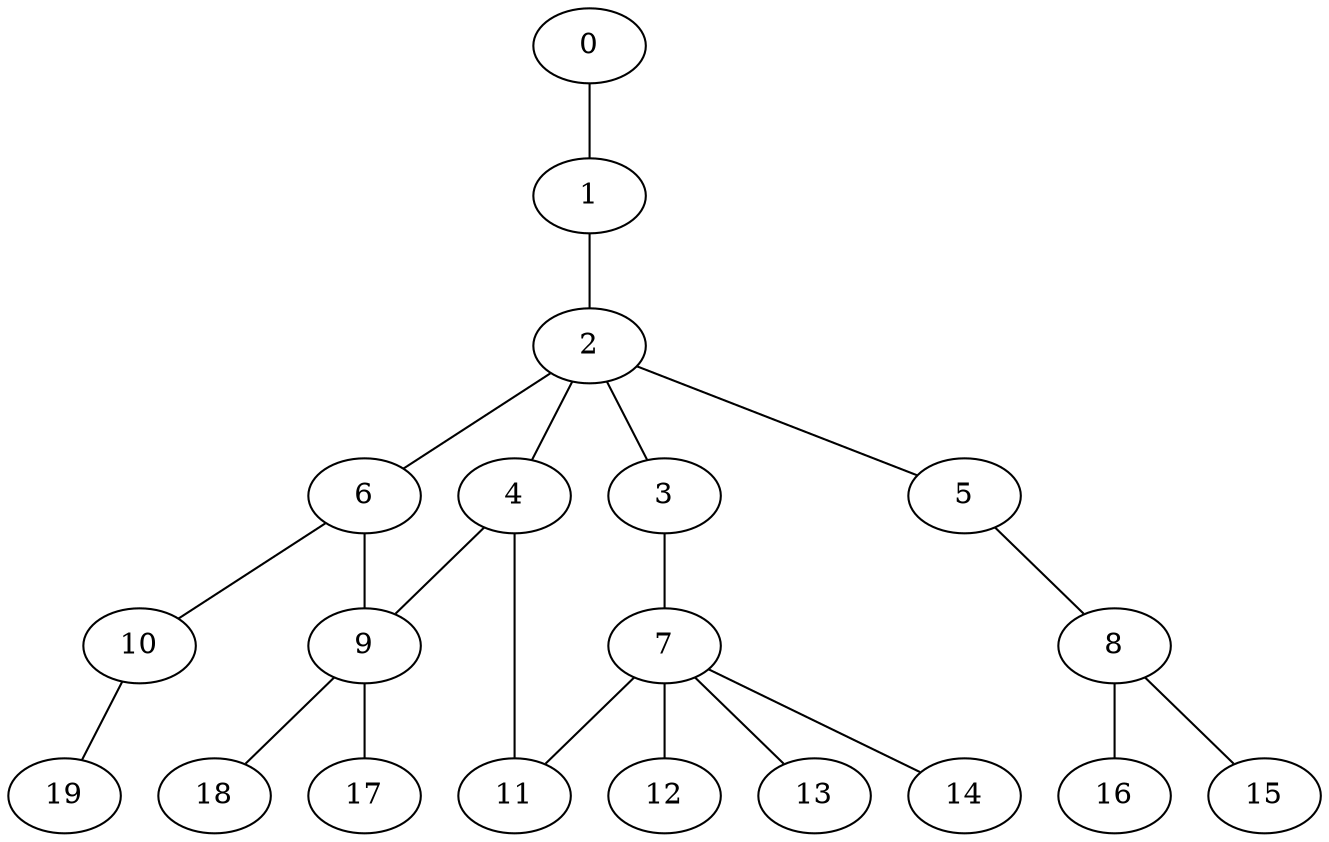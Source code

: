 
graph graphname {
    0 -- 1
1 -- 2
2 -- 3
2 -- 4
2 -- 5
2 -- 6
3 -- 7
4 -- 9
4 -- 11
5 -- 8
6 -- 9
6 -- 10
7 -- 11
7 -- 12
7 -- 13
7 -- 14
8 -- 16
8 -- 15
9 -- 17
9 -- 18
10 -- 19

}
